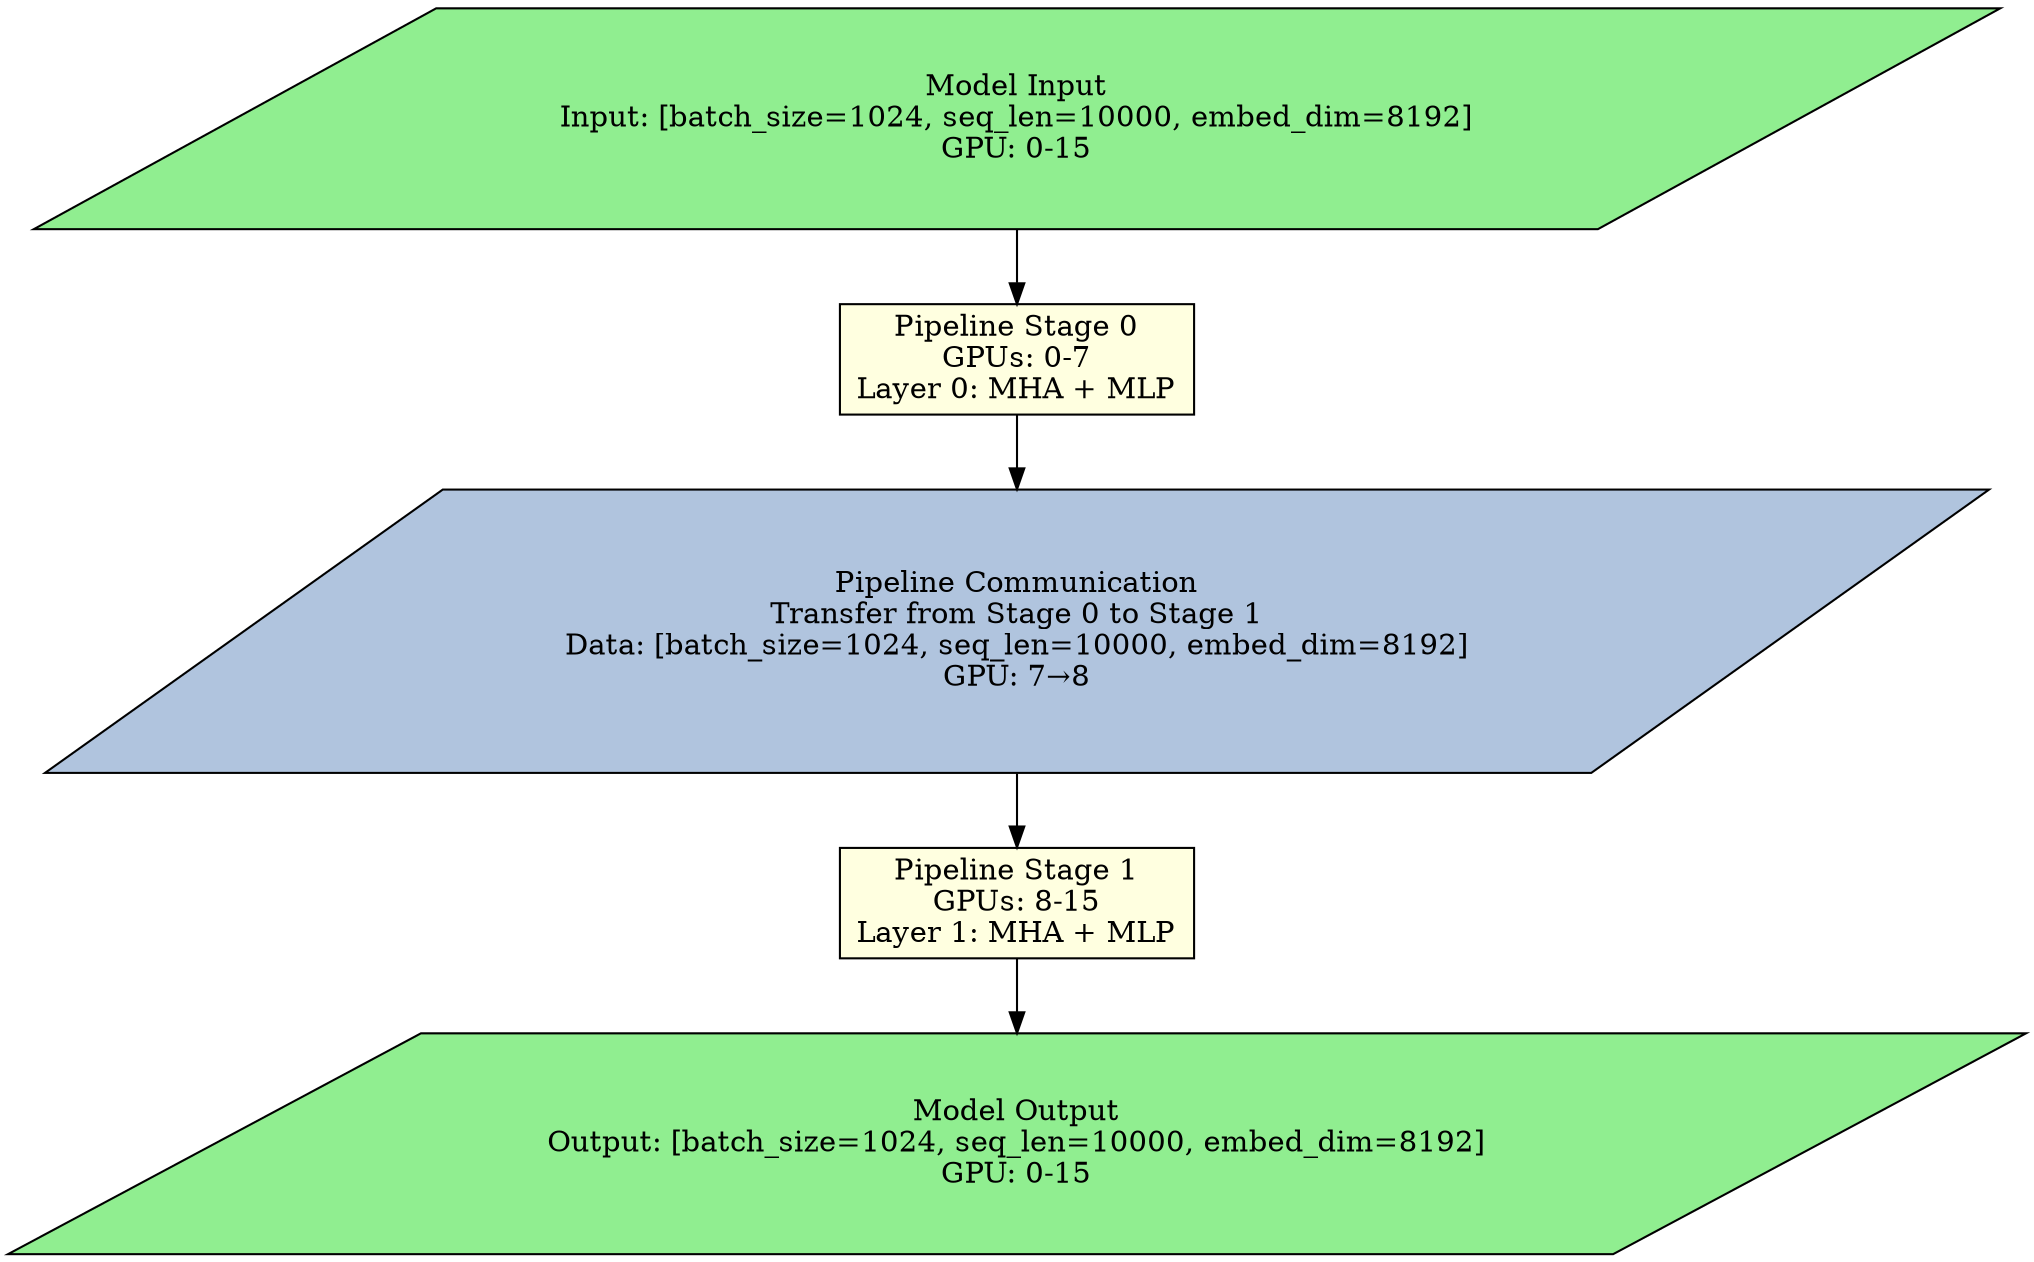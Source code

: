 digraph optimized_complete_helix_model {
    rankdir=TB size="30,40"
    node [fillcolor=lightblue shape=ellipse style=filled]
    
    // Input and output nodes
    model_input [label="Model Input\nInput: [batch_size=1024, seq_len=10000, embed_dim=8192]\nGPU: 0-15" fillcolor=lightgreen shape=parallelogram]
    model_output [label="Model Output\nOutput: [batch_size=1024, seq_len=10000, embed_dim=8192]\nGPU: 0-15" fillcolor=lightgreen shape=parallelogram]
    
    // Pipeline stages
    stage0 [label="Pipeline Stage 0\nGPUs: 0-7\nLayer 0: MHA + MLP" fillcolor=lightyellow shape=rectangle]
    stage1 [label="Pipeline Stage 1\nGPUs: 8-15\nLayer 1: MHA + MLP" fillcolor=lightyellow shape=rectangle]
    
    // Communication nodes
    stage0_to_stage1 [label="Pipeline Communication\nTransfer from Stage 0 to Stage 1\nData: [batch_size=1024, seq_len=10000, embed_dim=8192]\nGPU: 7→8" fillcolor=lightsteelblue shape=parallelogram]
    
    // Complete model flow
    model_input -> stage0
    stage0 -> stage0_to_stage1
    stage0_to_stage1 -> stage1
    stage1 -> model_output
}